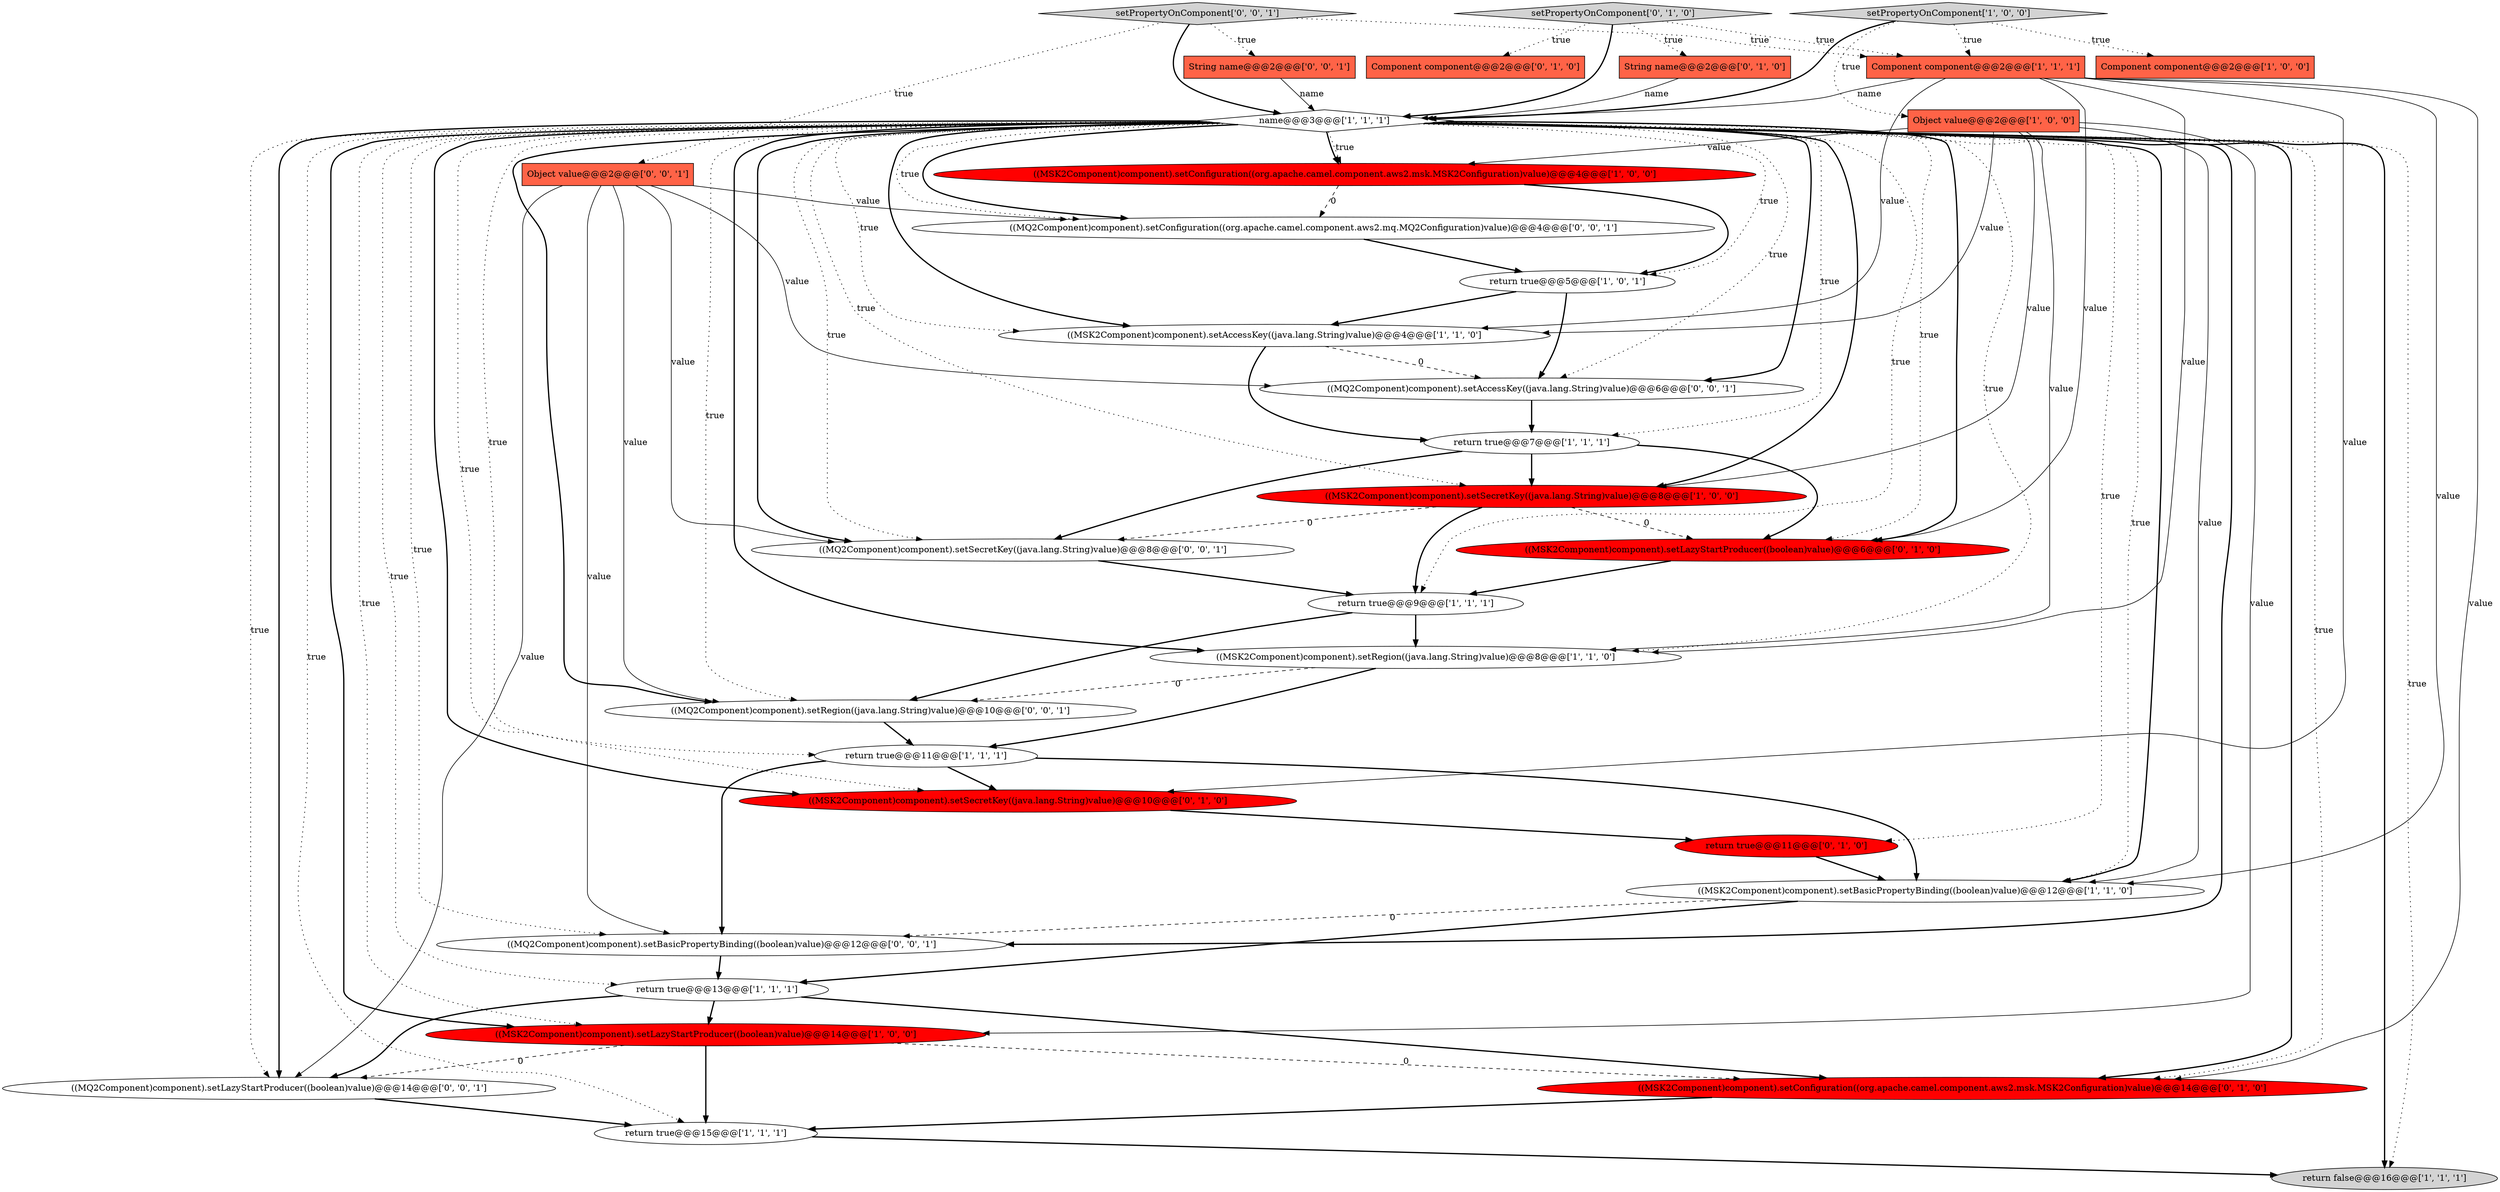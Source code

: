 digraph {
11 [style = filled, label = "name@@@3@@@['1', '1', '1']", fillcolor = white, shape = diamond image = "AAA0AAABBB1BBB"];
24 [style = filled, label = "((MSK2Component)component).setSecretKey((java.lang.String)value)@@@10@@@['0', '1', '0']", fillcolor = red, shape = ellipse image = "AAA1AAABBB2BBB"];
8 [style = filled, label = "Component component@@@2@@@['1', '0', '0']", fillcolor = tomato, shape = box image = "AAA0AAABBB1BBB"];
32 [style = filled, label = "((MQ2Component)component).setRegion((java.lang.String)value)@@@10@@@['0', '0', '1']", fillcolor = white, shape = ellipse image = "AAA0AAABBB3BBB"];
3 [style = filled, label = "return true@@@5@@@['1', '0', '1']", fillcolor = white, shape = ellipse image = "AAA0AAABBB1BBB"];
27 [style = filled, label = "Object value@@@2@@@['0', '0', '1']", fillcolor = tomato, shape = box image = "AAA0AAABBB3BBB"];
19 [style = filled, label = "Component component@@@2@@@['0', '1', '0']", fillcolor = tomato, shape = box image = "AAA0AAABBB2BBB"];
20 [style = filled, label = "String name@@@2@@@['0', '1', '0']", fillcolor = tomato, shape = box image = "AAA0AAABBB2BBB"];
4 [style = filled, label = "return false@@@16@@@['1', '1', '1']", fillcolor = lightgray, shape = ellipse image = "AAA0AAABBB1BBB"];
10 [style = filled, label = "Object value@@@2@@@['1', '0', '0']", fillcolor = tomato, shape = box image = "AAA0AAABBB1BBB"];
0 [style = filled, label = "((MSK2Component)component).setConfiguration((org.apache.camel.component.aws2.msk.MSK2Configuration)value)@@@4@@@['1', '0', '0']", fillcolor = red, shape = ellipse image = "AAA1AAABBB1BBB"];
30 [style = filled, label = "((MQ2Component)component).setLazyStartProducer((boolean)value)@@@14@@@['0', '0', '1']", fillcolor = white, shape = ellipse image = "AAA0AAABBB3BBB"];
7 [style = filled, label = "return true@@@15@@@['1', '1', '1']", fillcolor = white, shape = ellipse image = "AAA0AAABBB1BBB"];
6 [style = filled, label = "((MSK2Component)component).setAccessKey((java.lang.String)value)@@@4@@@['1', '1', '0']", fillcolor = white, shape = ellipse image = "AAA0AAABBB1BBB"];
26 [style = filled, label = "String name@@@2@@@['0', '0', '1']", fillcolor = tomato, shape = box image = "AAA0AAABBB3BBB"];
21 [style = filled, label = "setPropertyOnComponent['0', '1', '0']", fillcolor = lightgray, shape = diamond image = "AAA0AAABBB2BBB"];
22 [style = filled, label = "((MSK2Component)component).setConfiguration((org.apache.camel.component.aws2.msk.MSK2Configuration)value)@@@14@@@['0', '1', '0']", fillcolor = red, shape = ellipse image = "AAA1AAABBB2BBB"];
2 [style = filled, label = "((MSK2Component)component).setLazyStartProducer((boolean)value)@@@14@@@['1', '0', '0']", fillcolor = red, shape = ellipse image = "AAA1AAABBB1BBB"];
17 [style = filled, label = "setPropertyOnComponent['1', '0', '0']", fillcolor = lightgray, shape = diamond image = "AAA0AAABBB1BBB"];
33 [style = filled, label = "((MQ2Component)component).setConfiguration((org.apache.camel.component.aws2.mq.MQ2Configuration)value)@@@4@@@['0', '0', '1']", fillcolor = white, shape = ellipse image = "AAA0AAABBB3BBB"];
28 [style = filled, label = "setPropertyOnComponent['0', '0', '1']", fillcolor = lightgray, shape = diamond image = "AAA0AAABBB3BBB"];
23 [style = filled, label = "return true@@@11@@@['0', '1', '0']", fillcolor = red, shape = ellipse image = "AAA1AAABBB2BBB"];
15 [style = filled, label = "((MSK2Component)component).setBasicPropertyBinding((boolean)value)@@@12@@@['1', '1', '0']", fillcolor = white, shape = ellipse image = "AAA0AAABBB1BBB"];
5 [style = filled, label = "((MSK2Component)component).setSecretKey((java.lang.String)value)@@@8@@@['1', '0', '0']", fillcolor = red, shape = ellipse image = "AAA1AAABBB1BBB"];
1 [style = filled, label = "return true@@@7@@@['1', '1', '1']", fillcolor = white, shape = ellipse image = "AAA0AAABBB1BBB"];
12 [style = filled, label = "Component component@@@2@@@['1', '1', '1']", fillcolor = tomato, shape = box image = "AAA0AAABBB1BBB"];
13 [style = filled, label = "return true@@@11@@@['1', '1', '1']", fillcolor = white, shape = ellipse image = "AAA0AAABBB1BBB"];
16 [style = filled, label = "return true@@@13@@@['1', '1', '1']", fillcolor = white, shape = ellipse image = "AAA0AAABBB1BBB"];
29 [style = filled, label = "((MQ2Component)component).setAccessKey((java.lang.String)value)@@@6@@@['0', '0', '1']", fillcolor = white, shape = ellipse image = "AAA0AAABBB3BBB"];
18 [style = filled, label = "((MSK2Component)component).setLazyStartProducer((boolean)value)@@@6@@@['0', '1', '0']", fillcolor = red, shape = ellipse image = "AAA1AAABBB2BBB"];
25 [style = filled, label = "((MQ2Component)component).setBasicPropertyBinding((boolean)value)@@@12@@@['0', '0', '1']", fillcolor = white, shape = ellipse image = "AAA0AAABBB3BBB"];
14 [style = filled, label = "((MSK2Component)component).setRegion((java.lang.String)value)@@@8@@@['1', '1', '0']", fillcolor = white, shape = ellipse image = "AAA0AAABBB1BBB"];
9 [style = filled, label = "return true@@@9@@@['1', '1', '1']", fillcolor = white, shape = ellipse image = "AAA0AAABBB1BBB"];
31 [style = filled, label = "((MQ2Component)component).setSecretKey((java.lang.String)value)@@@8@@@['0', '0', '1']", fillcolor = white, shape = ellipse image = "AAA0AAABBB3BBB"];
1->5 [style = bold, label=""];
21->12 [style = dotted, label="true"];
27->29 [style = solid, label="value"];
5->9 [style = bold, label=""];
11->14 [style = bold, label=""];
12->6 [style = solid, label="value"];
31->9 [style = bold, label=""];
11->1 [style = dotted, label="true"];
12->15 [style = solid, label="value"];
11->29 [style = bold, label=""];
12->22 [style = solid, label="value"];
17->8 [style = dotted, label="true"];
12->14 [style = solid, label="value"];
15->25 [style = dashed, label="0"];
11->2 [style = dotted, label="true"];
11->31 [style = dotted, label="true"];
27->25 [style = solid, label="value"];
11->0 [style = dotted, label="true"];
27->33 [style = solid, label="value"];
9->14 [style = bold, label=""];
11->33 [style = bold, label=""];
28->27 [style = dotted, label="true"];
29->1 [style = bold, label=""];
1->31 [style = bold, label=""];
11->15 [style = dotted, label="true"];
2->22 [style = dashed, label="0"];
27->31 [style = solid, label="value"];
11->25 [style = bold, label=""];
11->7 [style = dotted, label="true"];
0->3 [style = bold, label=""];
11->33 [style = dotted, label="true"];
13->25 [style = bold, label=""];
21->20 [style = dotted, label="true"];
33->3 [style = bold, label=""];
9->32 [style = bold, label=""];
11->14 [style = dotted, label="true"];
10->14 [style = solid, label="value"];
11->5 [style = dotted, label="true"];
11->13 [style = dotted, label="true"];
2->30 [style = dashed, label="0"];
22->7 [style = bold, label=""];
11->18 [style = bold, label=""];
10->15 [style = solid, label="value"];
21->11 [style = bold, label=""];
30->7 [style = bold, label=""];
0->33 [style = dashed, label="0"];
18->9 [style = bold, label=""];
11->16 [style = dotted, label="true"];
13->15 [style = bold, label=""];
12->18 [style = solid, label="value"];
10->0 [style = solid, label="value"];
11->30 [style = bold, label=""];
3->29 [style = bold, label=""];
11->24 [style = dotted, label="true"];
12->24 [style = solid, label="value"];
13->24 [style = bold, label=""];
11->30 [style = dotted, label="true"];
11->29 [style = dotted, label="true"];
11->4 [style = bold, label=""];
23->15 [style = bold, label=""];
26->11 [style = solid, label="name"];
3->6 [style = bold, label=""];
27->32 [style = solid, label="value"];
11->9 [style = dotted, label="true"];
11->32 [style = bold, label=""];
11->4 [style = dotted, label="true"];
7->4 [style = bold, label=""];
12->11 [style = solid, label="name"];
11->24 [style = bold, label=""];
25->16 [style = bold, label=""];
6->1 [style = bold, label=""];
11->31 [style = bold, label=""];
11->5 [style = bold, label=""];
14->32 [style = dashed, label="0"];
17->12 [style = dotted, label="true"];
11->6 [style = dotted, label="true"];
16->30 [style = bold, label=""];
11->22 [style = bold, label=""];
5->31 [style = dashed, label="0"];
14->13 [style = bold, label=""];
11->3 [style = dotted, label="true"];
28->12 [style = dotted, label="true"];
10->2 [style = solid, label="value"];
10->5 [style = solid, label="value"];
24->23 [style = bold, label=""];
20->11 [style = solid, label="name"];
11->32 [style = dotted, label="true"];
11->6 [style = bold, label=""];
28->11 [style = bold, label=""];
11->23 [style = dotted, label="true"];
1->18 [style = bold, label=""];
11->18 [style = dotted, label="true"];
16->2 [style = bold, label=""];
15->16 [style = bold, label=""];
16->22 [style = bold, label=""];
5->18 [style = dashed, label="0"];
11->22 [style = dotted, label="true"];
11->2 [style = bold, label=""];
11->15 [style = bold, label=""];
10->6 [style = solid, label="value"];
17->10 [style = dotted, label="true"];
11->0 [style = bold, label=""];
6->29 [style = dashed, label="0"];
11->25 [style = dotted, label="true"];
28->26 [style = dotted, label="true"];
21->19 [style = dotted, label="true"];
27->30 [style = solid, label="value"];
2->7 [style = bold, label=""];
32->13 [style = bold, label=""];
17->11 [style = bold, label=""];
}
